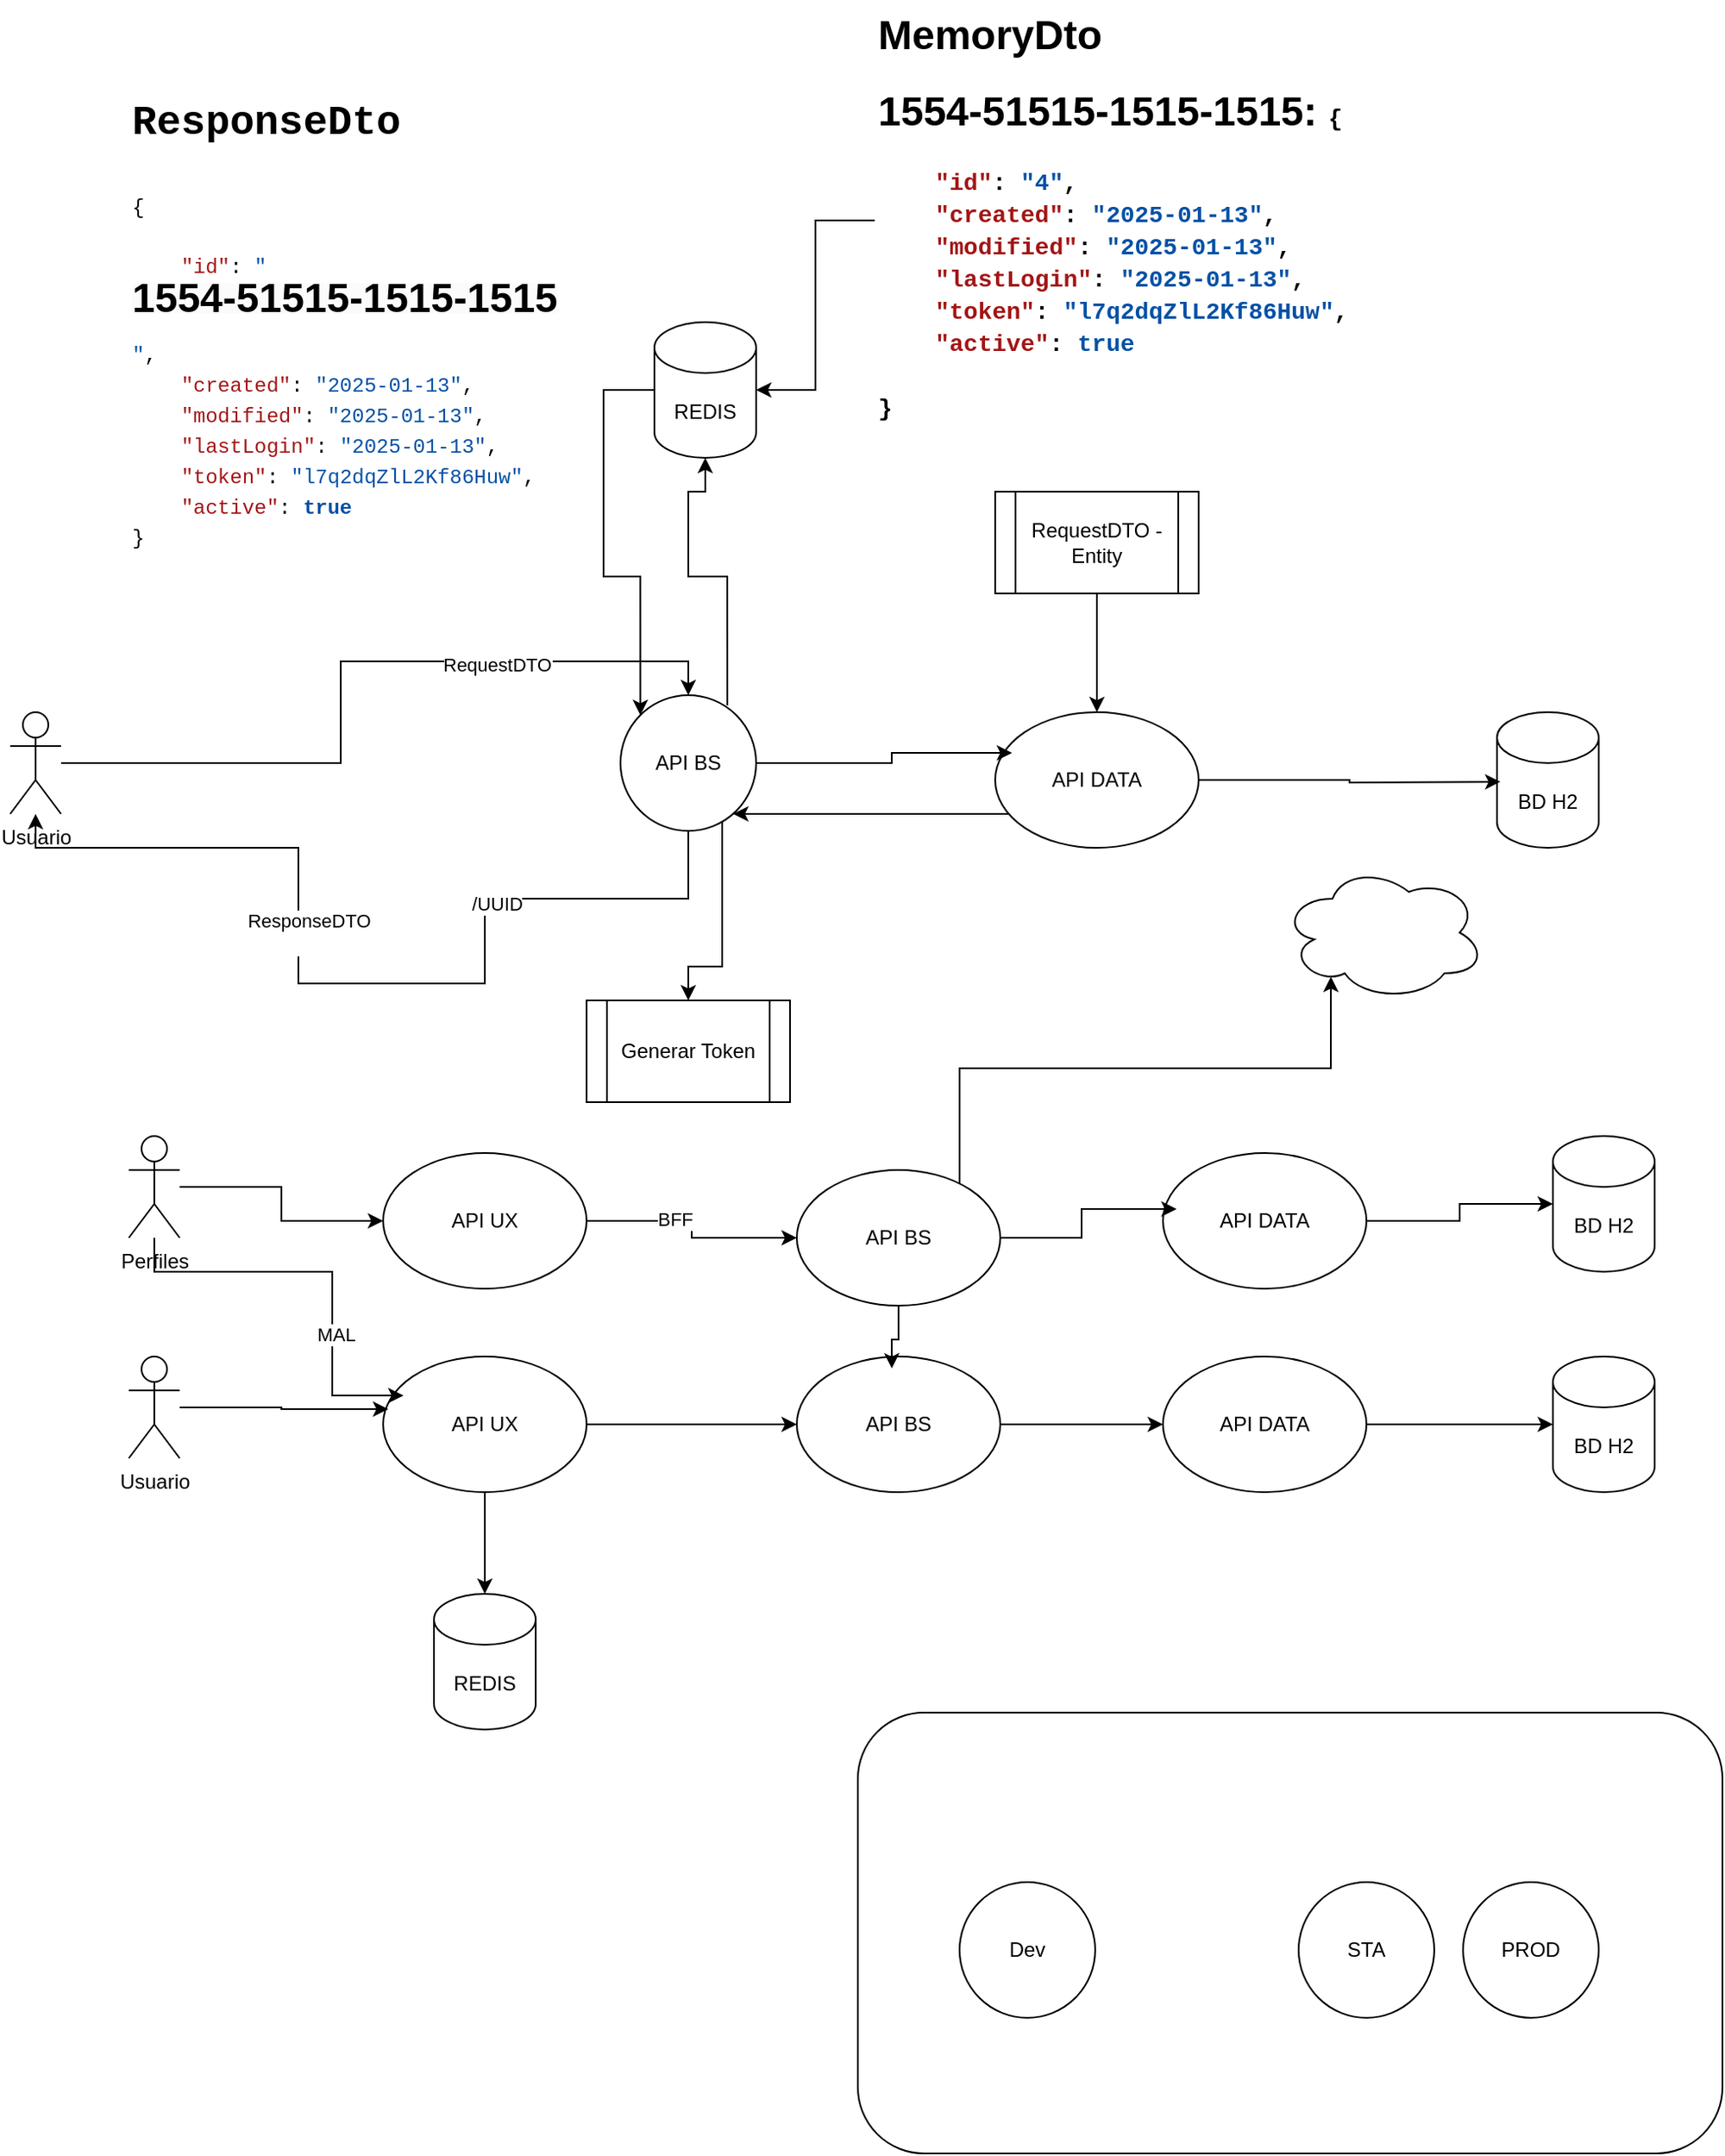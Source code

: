 <mxfile version="26.0.5">
  <diagram name="Page-1" id="nCQGEIttukk-GXre_h8x">
    <mxGraphModel dx="2261" dy="1915" grid="1" gridSize="10" guides="1" tooltips="1" connect="1" arrows="1" fold="1" page="1" pageScale="1" pageWidth="827" pageHeight="1169" math="0" shadow="0">
      <root>
        <mxCell id="0" />
        <mxCell id="1" parent="0" />
        <mxCell id="bKejpx3U7GAoaon6uUvI-10" value="" style="rounded=1;whiteSpace=wrap;html=1;" parent="1" vertex="1">
          <mxGeometry x="390" y="710" width="510" height="260" as="geometry" />
        </mxCell>
        <mxCell id="gtFNIvc0DqyE-bdIhMjR-26" style="edgeStyle=orthogonalEdgeStyle;rounded=0;orthogonalLoop=1;jettySize=auto;html=1;" parent="1" source="bKejpx3U7GAoaon6uUvI-1" target="gtFNIvc0DqyE-bdIhMjR-2" edge="1">
          <mxGeometry relative="1" as="geometry">
            <Array as="points">
              <mxPoint x="290" y="230" />
              <mxPoint x="170" y="230" />
              <mxPoint x="170" y="280" />
              <mxPoint x="60" y="280" />
              <mxPoint x="60" y="200" />
              <mxPoint x="-95" y="200" />
            </Array>
            <mxPoint x="160" y="170" as="sourcePoint" />
          </mxGeometry>
        </mxCell>
        <mxCell id="gtFNIvc0DqyE-bdIhMjR-27" value="ResponseDTO&lt;div&gt;&lt;br&gt;&lt;/div&gt;" style="edgeLabel;html=1;align=center;verticalAlign=middle;resizable=0;points=[];" parent="gtFNIvc0DqyE-bdIhMjR-26" vertex="1" connectable="0">
          <mxGeometry x="0.219" y="-6" relative="1" as="geometry">
            <mxPoint as="offset" />
          </mxGeometry>
        </mxCell>
        <mxCell id="mAujLSXDHVGOyEFr04eL-6" value="/UUID" style="edgeLabel;html=1;align=center;verticalAlign=middle;resizable=0;points=[];" vertex="1" connectable="0" parent="gtFNIvc0DqyE-bdIhMjR-26">
          <mxGeometry x="-0.468" y="3" relative="1" as="geometry">
            <mxPoint as="offset" />
          </mxGeometry>
        </mxCell>
        <mxCell id="bKejpx3U7GAoaon6uUvI-3" style="edgeStyle=orthogonalEdgeStyle;rounded=0;orthogonalLoop=1;jettySize=auto;html=1;" parent="1" source="gtFNIvc0DqyE-bdIhMjR-1" target="bKejpx3U7GAoaon6uUvI-1" edge="1">
          <mxGeometry relative="1" as="geometry">
            <Array as="points">
              <mxPoint x="430" y="180" />
              <mxPoint x="430" y="180" />
            </Array>
          </mxGeometry>
        </mxCell>
        <mxCell id="gtFNIvc0DqyE-bdIhMjR-1" value="API DATA" style="ellipse;whiteSpace=wrap;html=1;" parent="1" vertex="1">
          <mxGeometry x="471.01" y="120" width="120" height="80" as="geometry" />
        </mxCell>
        <mxCell id="gtFNIvc0DqyE-bdIhMjR-21" style="edgeStyle=orthogonalEdgeStyle;rounded=0;orthogonalLoop=1;jettySize=auto;html=1;entryX=0.5;entryY=0;entryDx=0;entryDy=0;" parent="1" source="gtFNIvc0DqyE-bdIhMjR-2" target="bKejpx3U7GAoaon6uUvI-1" edge="1">
          <mxGeometry relative="1" as="geometry">
            <mxPoint x="90" y="110" as="targetPoint" />
          </mxGeometry>
        </mxCell>
        <mxCell id="gtFNIvc0DqyE-bdIhMjR-22" value="RequestDTO" style="edgeLabel;html=1;align=center;verticalAlign=middle;resizable=0;points=[];" parent="gtFNIvc0DqyE-bdIhMjR-21" vertex="1" connectable="0">
          <mxGeometry x="0.409" y="-2" relative="1" as="geometry">
            <mxPoint as="offset" />
          </mxGeometry>
        </mxCell>
        <mxCell id="gtFNIvc0DqyE-bdIhMjR-2" value="Usuario" style="shape=umlActor;verticalLabelPosition=bottom;verticalAlign=top;html=1;outlineConnect=0;" parent="1" vertex="1">
          <mxGeometry x="-110" y="120" width="30" height="60" as="geometry" />
        </mxCell>
        <mxCell id="gtFNIvc0DqyE-bdIhMjR-5" value="BD H2" style="shape=cylinder3;whiteSpace=wrap;html=1;boundedLbl=1;backgroundOutline=1;size=15;" parent="1" vertex="1">
          <mxGeometry x="767" y="120" width="60" height="80" as="geometry" />
        </mxCell>
        <mxCell id="gtFNIvc0DqyE-bdIhMjR-6" style="edgeStyle=orthogonalEdgeStyle;rounded=0;orthogonalLoop=1;jettySize=auto;html=1;entryX=0.133;entryY=0.513;entryDx=0;entryDy=0;entryPerimeter=0;" parent="1" source="gtFNIvc0DqyE-bdIhMjR-1" edge="1">
          <mxGeometry relative="1" as="geometry">
            <mxPoint x="768.99" y="161.04" as="targetPoint" />
          </mxGeometry>
        </mxCell>
        <mxCell id="mAujLSXDHVGOyEFr04eL-3" style="edgeStyle=orthogonalEdgeStyle;rounded=0;orthogonalLoop=1;jettySize=auto;html=1;entryX=0;entryY=0;entryDx=0;entryDy=0;" edge="1" parent="1" source="gtFNIvc0DqyE-bdIhMjR-7" target="bKejpx3U7GAoaon6uUvI-1">
          <mxGeometry relative="1" as="geometry">
            <Array as="points">
              <mxPoint x="240" y="-70" />
              <mxPoint x="240" y="40" />
              <mxPoint x="262" y="40" />
            </Array>
          </mxGeometry>
        </mxCell>
        <mxCell id="gtFNIvc0DqyE-bdIhMjR-7" value="REDIS" style="shape=cylinder3;whiteSpace=wrap;html=1;boundedLbl=1;backgroundOutline=1;size=15;" parent="1" vertex="1">
          <mxGeometry x="270" y="-110" width="60" height="80" as="geometry" />
        </mxCell>
        <mxCell id="gtFNIvc0DqyE-bdIhMjR-8" style="edgeStyle=orthogonalEdgeStyle;rounded=0;orthogonalLoop=1;jettySize=auto;html=1;entryX=0.5;entryY=1;entryDx=0;entryDy=0;entryPerimeter=0;exitX=0.788;exitY=0.075;exitDx=0;exitDy=0;exitPerimeter=0;" parent="1" source="bKejpx3U7GAoaon6uUvI-1" target="gtFNIvc0DqyE-bdIhMjR-7" edge="1">
          <mxGeometry relative="1" as="geometry">
            <Array as="points">
              <mxPoint x="313" y="40" />
              <mxPoint x="290" y="40" />
              <mxPoint x="290" y="-10" />
              <mxPoint x="300" y="-10" />
            </Array>
          </mxGeometry>
        </mxCell>
        <mxCell id="gtFNIvc0DqyE-bdIhMjR-15" style="edgeStyle=orthogonalEdgeStyle;rounded=0;orthogonalLoop=1;jettySize=auto;html=1;" parent="1" source="gtFNIvc0DqyE-bdIhMjR-9" target="gtFNIvc0DqyE-bdIhMjR-11" edge="1">
          <mxGeometry relative="1" as="geometry" />
        </mxCell>
        <mxCell id="gtFNIvc0DqyE-bdIhMjR-17" style="edgeStyle=orthogonalEdgeStyle;rounded=0;orthogonalLoop=1;jettySize=auto;html=1;" parent="1" source="gtFNIvc0DqyE-bdIhMjR-9" target="gtFNIvc0DqyE-bdIhMjR-16" edge="1">
          <mxGeometry relative="1" as="geometry" />
        </mxCell>
        <mxCell id="gtFNIvc0DqyE-bdIhMjR-9" value="API UX" style="ellipse;whiteSpace=wrap;html=1;" parent="1" vertex="1">
          <mxGeometry x="110" y="500" width="120" height="80" as="geometry" />
        </mxCell>
        <mxCell id="gtFNIvc0DqyE-bdIhMjR-10" value="API DATA" style="ellipse;whiteSpace=wrap;html=1;" parent="1" vertex="1">
          <mxGeometry x="570" y="500" width="120" height="80" as="geometry" />
        </mxCell>
        <mxCell id="gtFNIvc0DqyE-bdIhMjR-14" style="edgeStyle=orthogonalEdgeStyle;rounded=0;orthogonalLoop=1;jettySize=auto;html=1;entryX=0;entryY=0.5;entryDx=0;entryDy=0;" parent="1" source="gtFNIvc0DqyE-bdIhMjR-11" target="gtFNIvc0DqyE-bdIhMjR-10" edge="1">
          <mxGeometry relative="1" as="geometry" />
        </mxCell>
        <mxCell id="gtFNIvc0DqyE-bdIhMjR-11" value="API BS" style="ellipse;whiteSpace=wrap;html=1;" parent="1" vertex="1">
          <mxGeometry x="354" y="500" width="120" height="80" as="geometry" />
        </mxCell>
        <mxCell id="gtFNIvc0DqyE-bdIhMjR-12" value="BD H2" style="shape=cylinder3;whiteSpace=wrap;html=1;boundedLbl=1;backgroundOutline=1;size=15;" parent="1" vertex="1">
          <mxGeometry x="800" y="500" width="60" height="80" as="geometry" />
        </mxCell>
        <mxCell id="gtFNIvc0DqyE-bdIhMjR-13" style="edgeStyle=orthogonalEdgeStyle;rounded=0;orthogonalLoop=1;jettySize=auto;html=1;entryX=0;entryY=0.5;entryDx=0;entryDy=0;entryPerimeter=0;" parent="1" source="gtFNIvc0DqyE-bdIhMjR-10" target="gtFNIvc0DqyE-bdIhMjR-12" edge="1">
          <mxGeometry relative="1" as="geometry" />
        </mxCell>
        <mxCell id="gtFNIvc0DqyE-bdIhMjR-16" value="REDIS" style="shape=cylinder3;whiteSpace=wrap;html=1;boundedLbl=1;backgroundOutline=1;size=15;" parent="1" vertex="1">
          <mxGeometry x="140" y="640" width="60" height="80" as="geometry" />
        </mxCell>
        <mxCell id="gtFNIvc0DqyE-bdIhMjR-18" value="Usuario" style="shape=umlActor;verticalLabelPosition=bottom;verticalAlign=top;html=1;outlineConnect=0;" parent="1" vertex="1">
          <mxGeometry x="-40" y="500" width="30" height="60" as="geometry" />
        </mxCell>
        <mxCell id="gtFNIvc0DqyE-bdIhMjR-19" style="edgeStyle=orthogonalEdgeStyle;rounded=0;orthogonalLoop=1;jettySize=auto;html=1;entryX=0.025;entryY=0.388;entryDx=0;entryDy=0;entryPerimeter=0;" parent="1" source="gtFNIvc0DqyE-bdIhMjR-18" target="gtFNIvc0DqyE-bdIhMjR-9" edge="1">
          <mxGeometry relative="1" as="geometry" />
        </mxCell>
        <mxCell id="gtFNIvc0DqyE-bdIhMjR-25" style="edgeStyle=orthogonalEdgeStyle;rounded=0;orthogonalLoop=1;jettySize=auto;html=1;entryX=0.5;entryY=0;entryDx=0;entryDy=0;" parent="1" source="gtFNIvc0DqyE-bdIhMjR-23" target="gtFNIvc0DqyE-bdIhMjR-1" edge="1">
          <mxGeometry relative="1" as="geometry" />
        </mxCell>
        <mxCell id="gtFNIvc0DqyE-bdIhMjR-23" value="RequestDTO - Entity" style="shape=process;whiteSpace=wrap;html=1;backgroundOutline=1;" parent="1" vertex="1">
          <mxGeometry x="471.01" y="-10" width="120" height="60" as="geometry" />
        </mxCell>
        <mxCell id="bKejpx3U7GAoaon6uUvI-5" style="edgeStyle=orthogonalEdgeStyle;rounded=0;orthogonalLoop=1;jettySize=auto;html=1;entryX=0.5;entryY=0;entryDx=0;entryDy=0;" parent="1" source="bKejpx3U7GAoaon6uUvI-1" target="bKejpx3U7GAoaon6uUvI-4" edge="1">
          <mxGeometry relative="1" as="geometry">
            <Array as="points">
              <mxPoint x="310" y="270" />
            </Array>
          </mxGeometry>
        </mxCell>
        <mxCell id="bKejpx3U7GAoaon6uUvI-1" value="API BS" style="ellipse;whiteSpace=wrap;html=1;aspect=fixed;" parent="1" vertex="1">
          <mxGeometry x="250" y="110" width="80" height="80" as="geometry" />
        </mxCell>
        <mxCell id="bKejpx3U7GAoaon6uUvI-2" style="edgeStyle=orthogonalEdgeStyle;rounded=0;orthogonalLoop=1;jettySize=auto;html=1;entryX=0.083;entryY=0.3;entryDx=0;entryDy=0;entryPerimeter=0;" parent="1" source="bKejpx3U7GAoaon6uUvI-1" target="gtFNIvc0DqyE-bdIhMjR-1" edge="1">
          <mxGeometry relative="1" as="geometry">
            <Array as="points">
              <mxPoint x="410" y="150" />
              <mxPoint x="410" y="144" />
            </Array>
          </mxGeometry>
        </mxCell>
        <mxCell id="bKejpx3U7GAoaon6uUvI-4" value="Generar Token" style="shape=process;whiteSpace=wrap;html=1;backgroundOutline=1;" parent="1" vertex="1">
          <mxGeometry x="230" y="290" width="120" height="60" as="geometry" />
        </mxCell>
        <mxCell id="bKejpx3U7GAoaon6uUvI-6" value="Dev" style="ellipse;whiteSpace=wrap;html=1;aspect=fixed;" parent="1" vertex="1">
          <mxGeometry x="450" y="810" width="80" height="80" as="geometry" />
        </mxCell>
        <mxCell id="bKejpx3U7GAoaon6uUvI-8" value="STA" style="ellipse;whiteSpace=wrap;html=1;aspect=fixed;" parent="1" vertex="1">
          <mxGeometry x="650" y="810" width="80" height="80" as="geometry" />
        </mxCell>
        <mxCell id="bKejpx3U7GAoaon6uUvI-9" value="PROD" style="ellipse;whiteSpace=wrap;html=1;aspect=fixed;" parent="1" vertex="1">
          <mxGeometry x="747" y="810" width="80" height="80" as="geometry" />
        </mxCell>
        <mxCell id="qY2q4iJEx_4_N5ACgYgZ-1" value="API BS" style="ellipse;whiteSpace=wrap;html=1;" parent="1" vertex="1">
          <mxGeometry x="354" y="390" width="120" height="80" as="geometry" />
        </mxCell>
        <mxCell id="qY2q4iJEx_4_N5ACgYgZ-4" style="edgeStyle=orthogonalEdgeStyle;rounded=0;orthogonalLoop=1;jettySize=auto;html=1;entryX=0;entryY=0.5;entryDx=0;entryDy=0;" parent="1" source="qY2q4iJEx_4_N5ACgYgZ-2" target="qY2q4iJEx_4_N5ACgYgZ-1" edge="1">
          <mxGeometry relative="1" as="geometry" />
        </mxCell>
        <mxCell id="qY2q4iJEx_4_N5ACgYgZ-9" value="BFF" style="edgeLabel;html=1;align=center;verticalAlign=middle;resizable=0;points=[];" parent="qY2q4iJEx_4_N5ACgYgZ-4" vertex="1" connectable="0">
          <mxGeometry x="-0.224" y="1" relative="1" as="geometry">
            <mxPoint as="offset" />
          </mxGeometry>
        </mxCell>
        <mxCell id="qY2q4iJEx_4_N5ACgYgZ-2" value="API UX" style="ellipse;whiteSpace=wrap;html=1;" parent="1" vertex="1">
          <mxGeometry x="110" y="380" width="120" height="80" as="geometry" />
        </mxCell>
        <mxCell id="qY2q4iJEx_4_N5ACgYgZ-7" style="edgeStyle=orthogonalEdgeStyle;rounded=0;orthogonalLoop=1;jettySize=auto;html=1;" parent="1" source="qY2q4iJEx_4_N5ACgYgZ-3" target="qY2q4iJEx_4_N5ACgYgZ-6" edge="1">
          <mxGeometry relative="1" as="geometry" />
        </mxCell>
        <mxCell id="qY2q4iJEx_4_N5ACgYgZ-3" value="API DATA" style="ellipse;whiteSpace=wrap;html=1;" parent="1" vertex="1">
          <mxGeometry x="570" y="380" width="120" height="80" as="geometry" />
        </mxCell>
        <mxCell id="qY2q4iJEx_4_N5ACgYgZ-5" style="edgeStyle=orthogonalEdgeStyle;rounded=0;orthogonalLoop=1;jettySize=auto;html=1;entryX=0.067;entryY=0.413;entryDx=0;entryDy=0;entryPerimeter=0;" parent="1" source="qY2q4iJEx_4_N5ACgYgZ-1" target="qY2q4iJEx_4_N5ACgYgZ-3" edge="1">
          <mxGeometry relative="1" as="geometry" />
        </mxCell>
        <mxCell id="qY2q4iJEx_4_N5ACgYgZ-6" value="BD H2" style="shape=cylinder3;whiteSpace=wrap;html=1;boundedLbl=1;backgroundOutline=1;size=15;" parent="1" vertex="1">
          <mxGeometry x="800" y="370" width="60" height="80" as="geometry" />
        </mxCell>
        <mxCell id="qY2q4iJEx_4_N5ACgYgZ-8" style="edgeStyle=orthogonalEdgeStyle;rounded=0;orthogonalLoop=1;jettySize=auto;html=1;entryX=0.467;entryY=0.088;entryDx=0;entryDy=0;entryPerimeter=0;" parent="1" source="qY2q4iJEx_4_N5ACgYgZ-1" target="gtFNIvc0DqyE-bdIhMjR-11" edge="1">
          <mxGeometry relative="1" as="geometry" />
        </mxCell>
        <mxCell id="qY2q4iJEx_4_N5ACgYgZ-11" style="edgeStyle=orthogonalEdgeStyle;rounded=0;orthogonalLoop=1;jettySize=auto;html=1;" parent="1" source="qY2q4iJEx_4_N5ACgYgZ-10" target="qY2q4iJEx_4_N5ACgYgZ-2" edge="1">
          <mxGeometry relative="1" as="geometry" />
        </mxCell>
        <mxCell id="qY2q4iJEx_4_N5ACgYgZ-10" value="Perfiles" style="shape=umlActor;verticalLabelPosition=bottom;verticalAlign=top;html=1;outlineConnect=0;" parent="1" vertex="1">
          <mxGeometry x="-40" y="370" width="30" height="60" as="geometry" />
        </mxCell>
        <mxCell id="qY2q4iJEx_4_N5ACgYgZ-12" style="edgeStyle=orthogonalEdgeStyle;rounded=0;orthogonalLoop=1;jettySize=auto;html=1;entryX=0.1;entryY=0.288;entryDx=0;entryDy=0;entryPerimeter=0;" parent="1" source="qY2q4iJEx_4_N5ACgYgZ-10" target="gtFNIvc0DqyE-bdIhMjR-9" edge="1">
          <mxGeometry relative="1" as="geometry">
            <Array as="points">
              <mxPoint x="-25" y="450" />
              <mxPoint x="80" y="450" />
              <mxPoint x="80" y="523" />
            </Array>
          </mxGeometry>
        </mxCell>
        <mxCell id="qY2q4iJEx_4_N5ACgYgZ-13" value="MAL" style="edgeLabel;html=1;align=center;verticalAlign=middle;resizable=0;points=[];" parent="qY2q4iJEx_4_N5ACgYgZ-12" vertex="1" connectable="0">
          <mxGeometry x="0.35" y="2" relative="1" as="geometry">
            <mxPoint as="offset" />
          </mxGeometry>
        </mxCell>
        <mxCell id="qY2q4iJEx_4_N5ACgYgZ-14" value="" style="ellipse;shape=cloud;whiteSpace=wrap;html=1;" parent="1" vertex="1">
          <mxGeometry x="640" y="210" width="120" height="80" as="geometry" />
        </mxCell>
        <mxCell id="qY2q4iJEx_4_N5ACgYgZ-15" style="edgeStyle=orthogonalEdgeStyle;rounded=0;orthogonalLoop=1;jettySize=auto;html=1;entryX=0.242;entryY=0.825;entryDx=0;entryDy=0;entryPerimeter=0;" parent="1" source="qY2q4iJEx_4_N5ACgYgZ-1" target="qY2q4iJEx_4_N5ACgYgZ-14" edge="1">
          <mxGeometry relative="1" as="geometry">
            <Array as="points">
              <mxPoint x="450" y="330" />
              <mxPoint x="669" y="330" />
            </Array>
          </mxGeometry>
        </mxCell>
        <mxCell id="mAujLSXDHVGOyEFr04eL-1" value="&lt;h1 style=&quot;margin-top: 0px;&quot;&gt;MemoryDto&lt;/h1&gt;&lt;h1 style=&quot;margin-top: 0px;&quot;&gt;1554-51515-1515-1515:&amp;nbsp;&lt;span style=&quot;background-color: rgb(255, 255, 255); font-family: IBMPlexMono, &amp;quot;Courier New&amp;quot;, monospace, Consolas, &amp;quot;Courier New&amp;quot;, monospace; white-space: pre; color: light-dark(rgb(0, 0, 0), rgb(255, 255, 255));&quot;&gt;&lt;font style=&quot;font-size: 14px;&quot;&gt;{&lt;/font&gt;&lt;/span&gt;&lt;/h1&gt;&lt;div style=&quot;background-color: rgb(255, 255, 255); font-family: IBMPlexMono, &amp;quot;Courier New&amp;quot;, monospace, Consolas, &amp;quot;Courier New&amp;quot;, monospace; line-height: 18px; white-space: pre;&quot;&gt;&lt;div&gt;&lt;b&gt;&lt;font style=&quot;font-size: 14px;&quot;&gt;&amp;nbsp; &amp;nbsp; &lt;span style=&quot;color: rgb(163, 21, 21);&quot;&gt;&quot;id&quot;&lt;/span&gt;: &lt;span style=&quot;color: rgb(4, 81, 165);&quot;&gt;&quot;4&quot;&lt;/span&gt;,&lt;/font&gt;&lt;/b&gt;&lt;/div&gt;&lt;div&gt;&lt;b&gt;&lt;font style=&quot;font-size: 14px;&quot;&gt;&amp;nbsp; &amp;nbsp; &lt;span style=&quot;color: rgb(163, 21, 21);&quot;&gt;&quot;created&quot;&lt;/span&gt;: &lt;span style=&quot;color: rgb(4, 81, 165);&quot;&gt;&quot;2025-01-13&quot;&lt;/span&gt;,&lt;/font&gt;&lt;/b&gt;&lt;/div&gt;&lt;div&gt;&lt;b&gt;&lt;font style=&quot;font-size: 14px;&quot;&gt;&amp;nbsp; &amp;nbsp; &lt;span style=&quot;color: rgb(163, 21, 21);&quot;&gt;&quot;modified&quot;&lt;/span&gt;: &lt;span style=&quot;color: rgb(4, 81, 165);&quot;&gt;&quot;2025-01-13&quot;&lt;/span&gt;,&lt;/font&gt;&lt;/b&gt;&lt;/div&gt;&lt;div&gt;&lt;b&gt;&lt;font style=&quot;font-size: 14px;&quot;&gt;&amp;nbsp; &amp;nbsp; &lt;span style=&quot;color: rgb(163, 21, 21);&quot;&gt;&quot;lastLogin&quot;&lt;/span&gt;: &lt;span style=&quot;color: rgb(4, 81, 165);&quot;&gt;&quot;2025-01-13&quot;&lt;/span&gt;,&lt;/font&gt;&lt;/b&gt;&lt;/div&gt;&lt;div&gt;&lt;b&gt;&lt;font style=&quot;font-size: 14px;&quot;&gt;&amp;nbsp; &amp;nbsp; &lt;span style=&quot;color: rgb(163, 21, 21);&quot;&gt;&quot;token&quot;&lt;/span&gt;: &lt;span style=&quot;color: rgb(4, 81, 165);&quot;&gt;&quot;l7q2dqZlL2Kf86Huw&quot;&lt;/span&gt;,&lt;/font&gt;&lt;/b&gt;&lt;/div&gt;&lt;div&gt;&lt;b&gt;&lt;font style=&quot;font-size: 14px;&quot;&gt;&amp;nbsp; &amp;nbsp; &lt;span style=&quot;color: rgb(163, 21, 21);&quot;&gt;&quot;active&quot;&lt;/span&gt;: &lt;span style=&quot;color: rgb(4, 81, 165);&quot;&gt;true&lt;/span&gt;&lt;/font&gt;&lt;/b&gt;&lt;/div&gt;&lt;div&gt;&lt;b&gt;&lt;font style=&quot;font-size: 14px;&quot;&gt;&lt;br&gt;&lt;/font&gt;&lt;/b&gt;&lt;/div&gt;&lt;div&gt;&lt;b&gt;&lt;font style=&quot;font-size: 14px;&quot;&gt;}&lt;/font&gt;&lt;/b&gt;&lt;/div&gt;&lt;/div&gt;" style="text;html=1;whiteSpace=wrap;overflow=hidden;rounded=0;" vertex="1" parent="1">
          <mxGeometry x="400" y="-300" width="300" height="260" as="geometry" />
        </mxCell>
        <mxCell id="mAujLSXDHVGOyEFr04eL-2" style="edgeStyle=orthogonalEdgeStyle;rounded=0;orthogonalLoop=1;jettySize=auto;html=1;entryX=1;entryY=0.5;entryDx=0;entryDy=0;entryPerimeter=0;" edge="1" parent="1" source="mAujLSXDHVGOyEFr04eL-1" target="gtFNIvc0DqyE-bdIhMjR-7">
          <mxGeometry relative="1" as="geometry" />
        </mxCell>
        <mxCell id="mAujLSXDHVGOyEFr04eL-4" value="&lt;h1 style=&quot;margin-top: 0px;&quot;&gt;&lt;span style=&quot;background-color: light-dark(rgb(255, 255, 255), rgb(18, 18, 18)); color: light-dark(rgb(0, 0, 0), rgb(255, 255, 255)); font-family: IBMPlexMono, &amp;quot;Courier New&amp;quot;, monospace, Consolas, &amp;quot;Courier New&amp;quot;, monospace; white-space: pre;&quot;&gt;&lt;font style=&quot;&quot;&gt;ResponseDto&lt;/font&gt;&lt;/span&gt;&lt;/h1&gt;&lt;h1 style=&quot;margin-top: 0px;&quot;&gt;&lt;span style=&quot;background-color: light-dark(rgb(255, 255, 255), rgb(18, 18, 18)); color: light-dark(rgb(0, 0, 0), rgb(255, 255, 255)); font-family: IBMPlexMono, &amp;quot;Courier New&amp;quot;, monospace, Consolas, &amp;quot;Courier New&amp;quot;, monospace; font-size: 12px; font-weight: normal; white-space: pre;&quot;&gt;{&lt;/span&gt;&lt;/h1&gt;&lt;div style=&quot;background-color: rgb(255, 255, 255); font-family: IBMPlexMono, &amp;quot;Courier New&amp;quot;, monospace, Consolas, &amp;quot;Courier New&amp;quot;, monospace; line-height: 18px; white-space: pre;&quot;&gt;&lt;div&gt;&amp;nbsp; &amp;nbsp; &lt;span style=&quot;color: rgb(163, 21, 21);&quot;&gt;&quot;id&quot;&lt;/span&gt;: &lt;span style=&quot;color: rgb(4, 81, 165);&quot;&gt;&quot;&lt;h1 style=&quot;color: rgb(0, 0, 0); font-family: Helvetica; white-space: normal; background-color: rgb(251, 251, 251); margin-top: 0px;&quot;&gt;1554-51515-1515-1515&lt;/h1&gt;&quot;&lt;/span&gt;,&lt;/div&gt;&lt;div&gt;&amp;nbsp; &amp;nbsp; &lt;span style=&quot;color: rgb(163, 21, 21);&quot;&gt;&quot;created&quot;&lt;/span&gt;: &lt;span style=&quot;color: rgb(4, 81, 165);&quot;&gt;&quot;2025-01-13&quot;&lt;/span&gt;,&lt;/div&gt;&lt;div&gt;&amp;nbsp; &amp;nbsp; &lt;span style=&quot;color: rgb(163, 21, 21);&quot;&gt;&quot;modified&quot;&lt;/span&gt;: &lt;span style=&quot;color: rgb(4, 81, 165);&quot;&gt;&quot;2025-01-13&quot;&lt;/span&gt;,&lt;/div&gt;&lt;div&gt;&amp;nbsp; &amp;nbsp; &lt;span style=&quot;color: rgb(163, 21, 21);&quot;&gt;&quot;lastLogin&quot;&lt;/span&gt;: &lt;span style=&quot;color: rgb(4, 81, 165);&quot;&gt;&quot;2025-01-13&quot;&lt;/span&gt;,&lt;/div&gt;&lt;div&gt;&amp;nbsp; &amp;nbsp; &lt;span style=&quot;color: rgb(163, 21, 21);&quot;&gt;&quot;token&quot;&lt;/span&gt;: &lt;span style=&quot;color: rgb(4, 81, 165);&quot;&gt;&quot;l7q2dqZlL2Kf86Huw&quot;&lt;/span&gt;,&lt;/div&gt;&lt;div&gt;&amp;nbsp; &amp;nbsp; &lt;span style=&quot;color: rgb(163, 21, 21);&quot;&gt;&quot;active&quot;&lt;/span&gt;: &lt;span style=&quot;color: rgb(4, 81, 165); font-weight: bold;&quot;&gt;true&lt;/span&gt;&lt;/div&gt;&lt;div&gt;}&lt;/div&gt;&lt;/div&gt;" style="text;html=1;whiteSpace=wrap;overflow=hidden;rounded=0;" vertex="1" parent="1">
          <mxGeometry x="-40" y="-250" width="300" height="290" as="geometry" />
        </mxCell>
      </root>
    </mxGraphModel>
  </diagram>
</mxfile>
